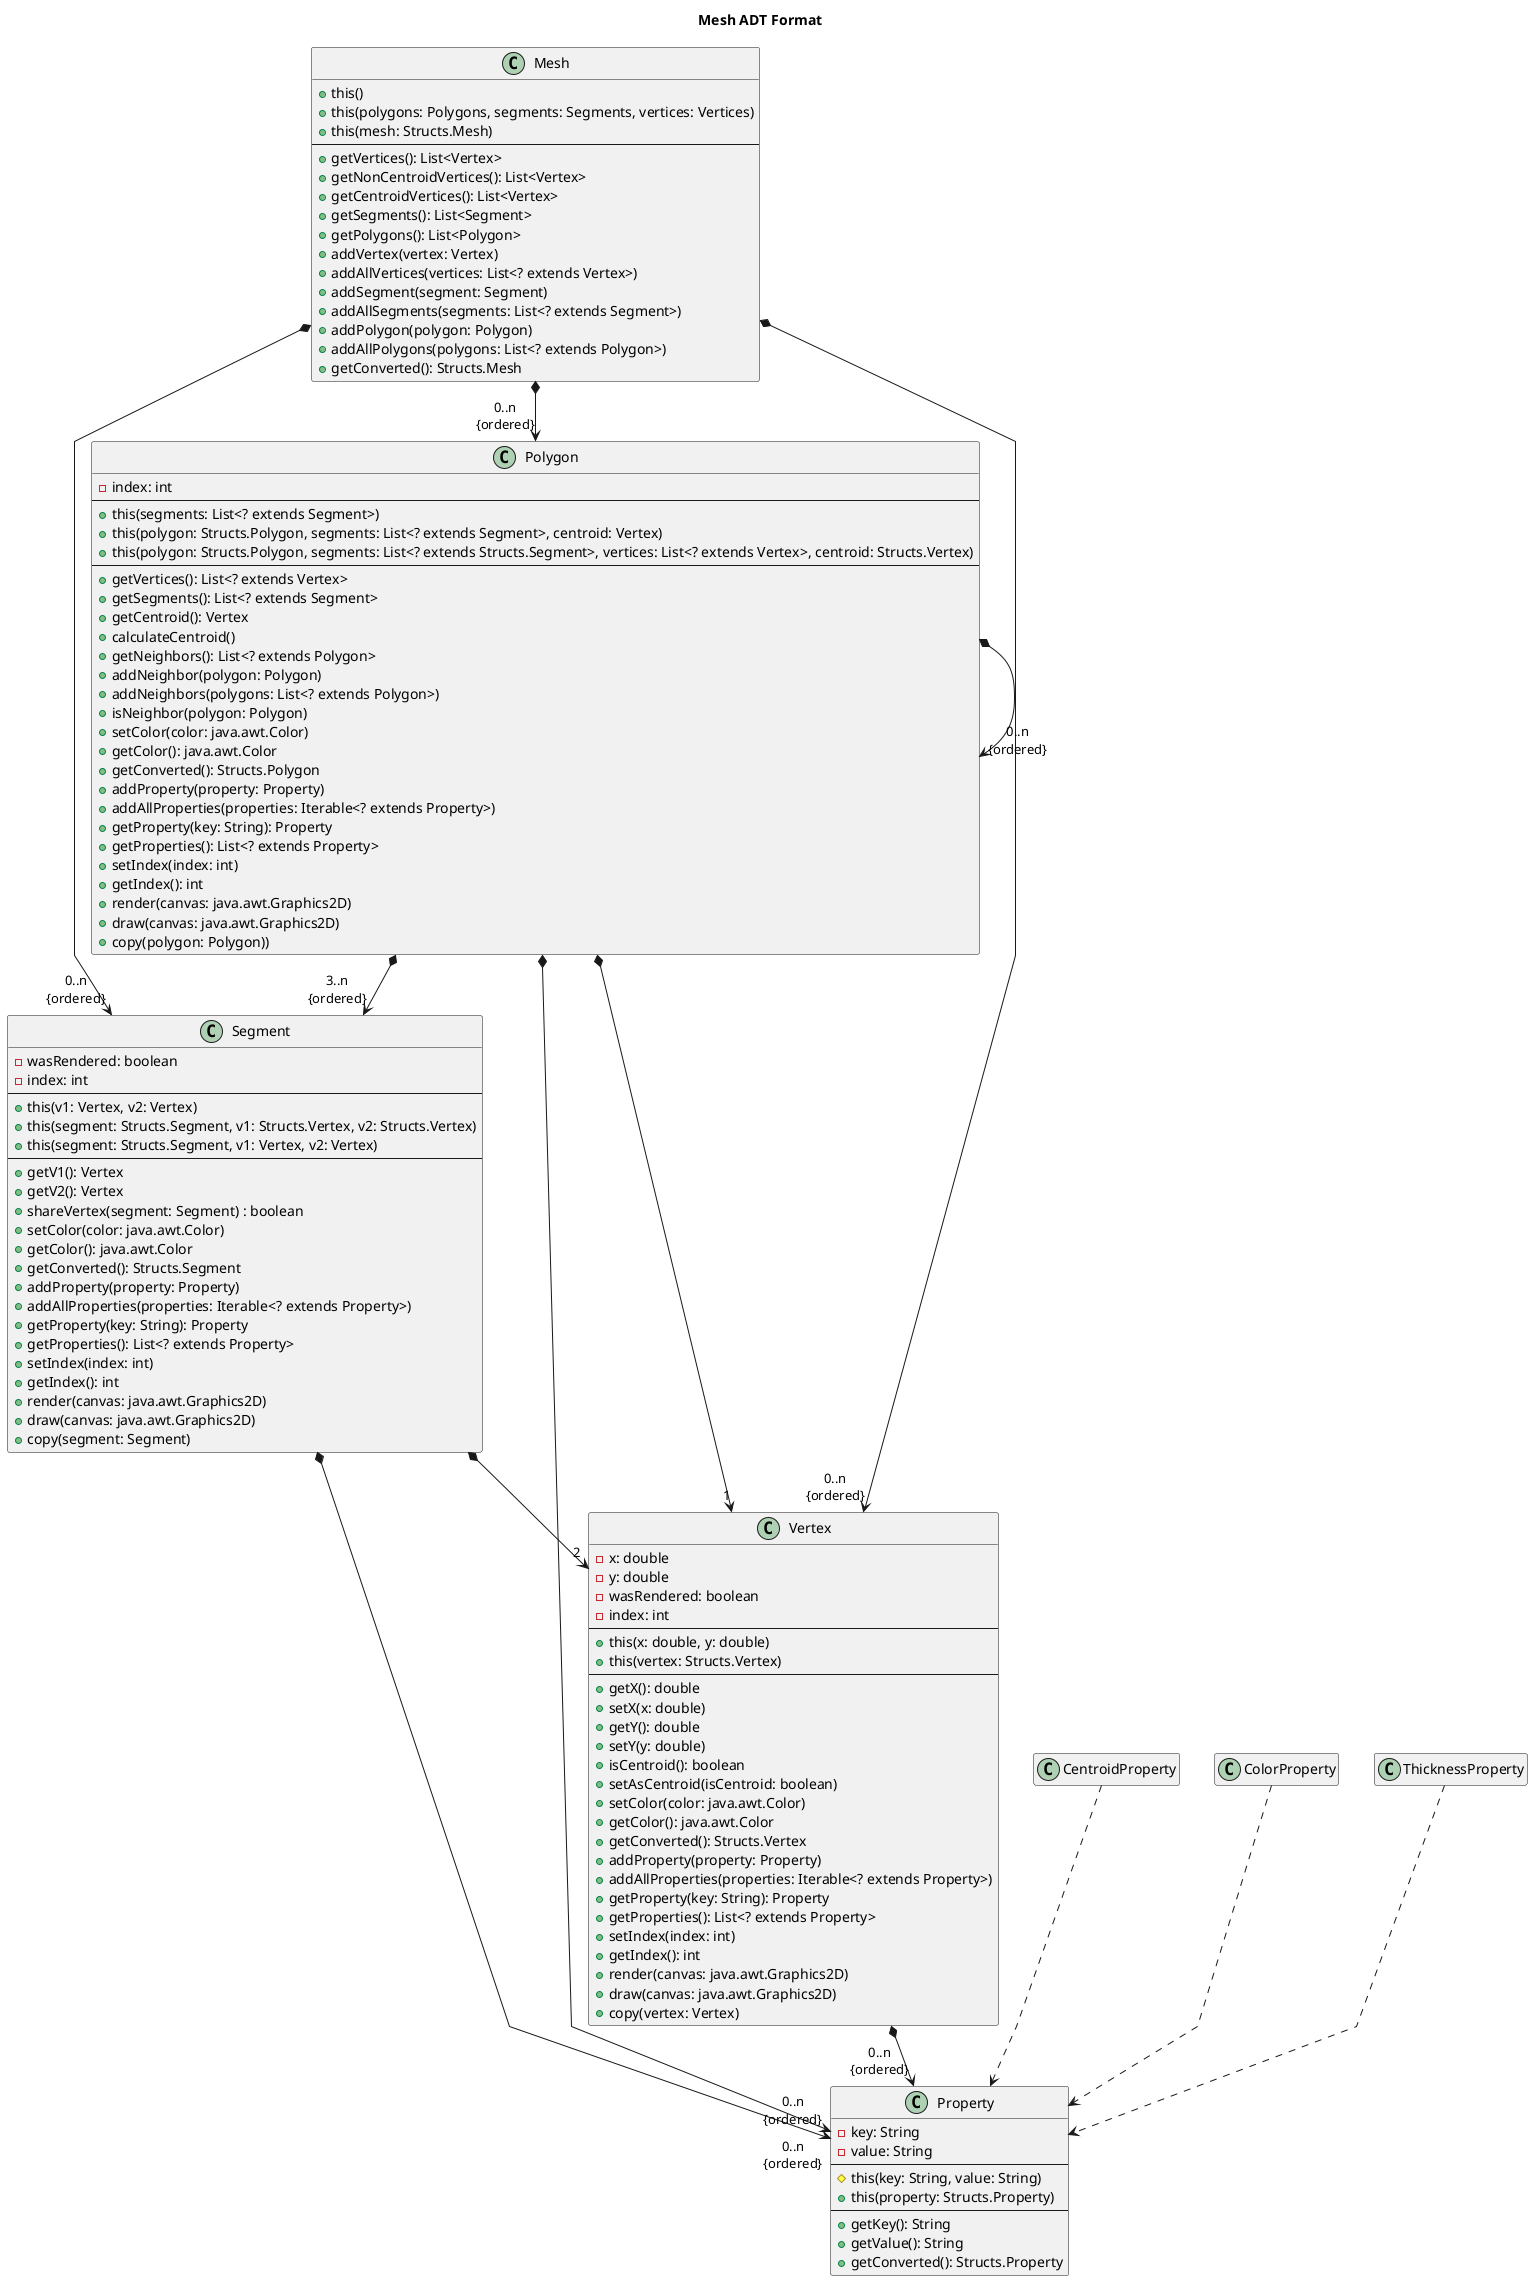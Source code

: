 @startuml

hide empty members
skinparam linetype polyline

title "Mesh ADT Format"

class Mesh {
    + this()
    + this(polygons: Polygons, segments: Segments, vertices: Vertices)
    + this(mesh: Structs.Mesh)
    ---
    + getVertices(): List<Vertex>
    + getNonCentroidVertices(): List<Vertex>
    + getCentroidVertices(): List<Vertex>
    + getSegments(): List<Segment>
    + getPolygons(): List<Polygon>
    + addVertex(vertex: Vertex)
    + addAllVertices(vertices: List<? extends Vertex>)
    + addSegment(segment: Segment)
    + addAllSegments(segments: List<? extends Segment>)
    + addPolygon(polygon: Polygon)
    + addAllPolygons(polygons: List<? extends Polygon>)
    + getConverted(): Structs.Mesh
}

class Polygon {
    - index: int
    ---
    + this(segments: List<? extends Segment>)
    + this(polygon: Structs.Polygon, segments: List<? extends Segment>, centroid: Vertex)
    + this(polygon: Structs.Polygon, segments: List<? extends Structs.Segment>, vertices: List<? extends Vertex>, centroid: Structs.Vertex)
    ---
    + getVertices(): List<? extends Vertex>
    + getSegments(): List<? extends Segment>
    + getCentroid(): Vertex
    + calculateCentroid()
    + getNeighbors(): List<? extends Polygon>
    + addNeighbor(polygon: Polygon)
    + addNeighbors(polygons: List<? extends Polygon>)
    + isNeighbor(polygon: Polygon)
    + setColor(color: java.awt.Color)
    + getColor(): java.awt.Color
    + getConverted(): Structs.Polygon
    + addProperty(property: Property)
    + addAllProperties(properties: Iterable<? extends Property>)
    + getProperty(key: String): Property
    + getProperties(): List<? extends Property>
    + setIndex(index: int)
    + getIndex(): int
    + render(canvas: java.awt.Graphics2D)
    + draw(canvas: java.awt.Graphics2D)
    + copy(polygon: Polygon))
}

class Segment {
    - wasRendered: boolean
    - index: int
    ---
    + this(v1: Vertex, v2: Vertex)
    + this(segment: Structs.Segment, v1: Structs.Vertex, v2: Structs.Vertex)
    + this(segment: Structs.Segment, v1: Vertex, v2: Vertex)
    ---
    + getV1(): Vertex
    + getV2(): Vertex
    + shareVertex(segment: Segment) : boolean
    + setColor(color: java.awt.Color)
    + getColor(): java.awt.Color
    + getConverted(): Structs.Segment
    + addProperty(property: Property)
    + addAllProperties(properties: Iterable<? extends Property>)
    + getProperty(key: String): Property
    + getProperties(): List<? extends Property>
    + setIndex(index: int)
    + getIndex(): int
    + render(canvas: java.awt.Graphics2D)
    + draw(canvas: java.awt.Graphics2D)
    + copy(segment: Segment)
}

class Vertex {
    - x: double
    - y: double
    - wasRendered: boolean
    - index: int
    ---
    + this(x: double, y: double)
    + this(vertex: Structs.Vertex)
    ---
    + getX(): double
    + setX(x: double)
    + getY(): double
    + setY(y: double)
    + isCentroid(): boolean
    + setAsCentroid(isCentroid: boolean)
    + setColor(color: java.awt.Color)
    + getColor(): java.awt.Color
    + getConverted(): Structs.Vertex
    + addProperty(property: Property)
    + addAllProperties(properties: Iterable<? extends Property>)
    + getProperty(key: String): Property
    + getProperties(): List<? extends Property>
    + setIndex(index: int)
    + getIndex(): int
    + render(canvas: java.awt.Graphics2D)
    + draw(canvas: java.awt.Graphics2D)
    + copy(vertex: Vertex)
}

class Property {
    - key: String
    - value: String
    ---
    # this(key: String, value: String)
    + this(property: Structs.Property)
    ---
    + getKey(): String
    + getValue(): String
    + getConverted(): Structs.Property
}

class CentroidProperty {}
class ColorProperty {}
class ThicknessProperty {}

Vertex *--> "0..n\n{ordered}"  Property
Segment *--> "0..n\n{ordered}" Property
Polygon *--> "0..n\n{ordered}" Property

Mesh *--> "0..n\n{ordered}" Polygon
Mesh *--> "0..n\n{ordered}" Segment
Mesh *--> "0..n\n{ordered}" Vertex

Polygon *--> "1" Vertex
Polygon *--> "3..n\n{ordered}" Segment
Polygon *--> "0..n\n{ordered}" Polygon

Segment *--> "2" Vertex

CentroidProperty -[dashed]-> Property
ColorProperty -[dashed]-> Property
ThicknessProperty -[dashed]-> Property

@enduml